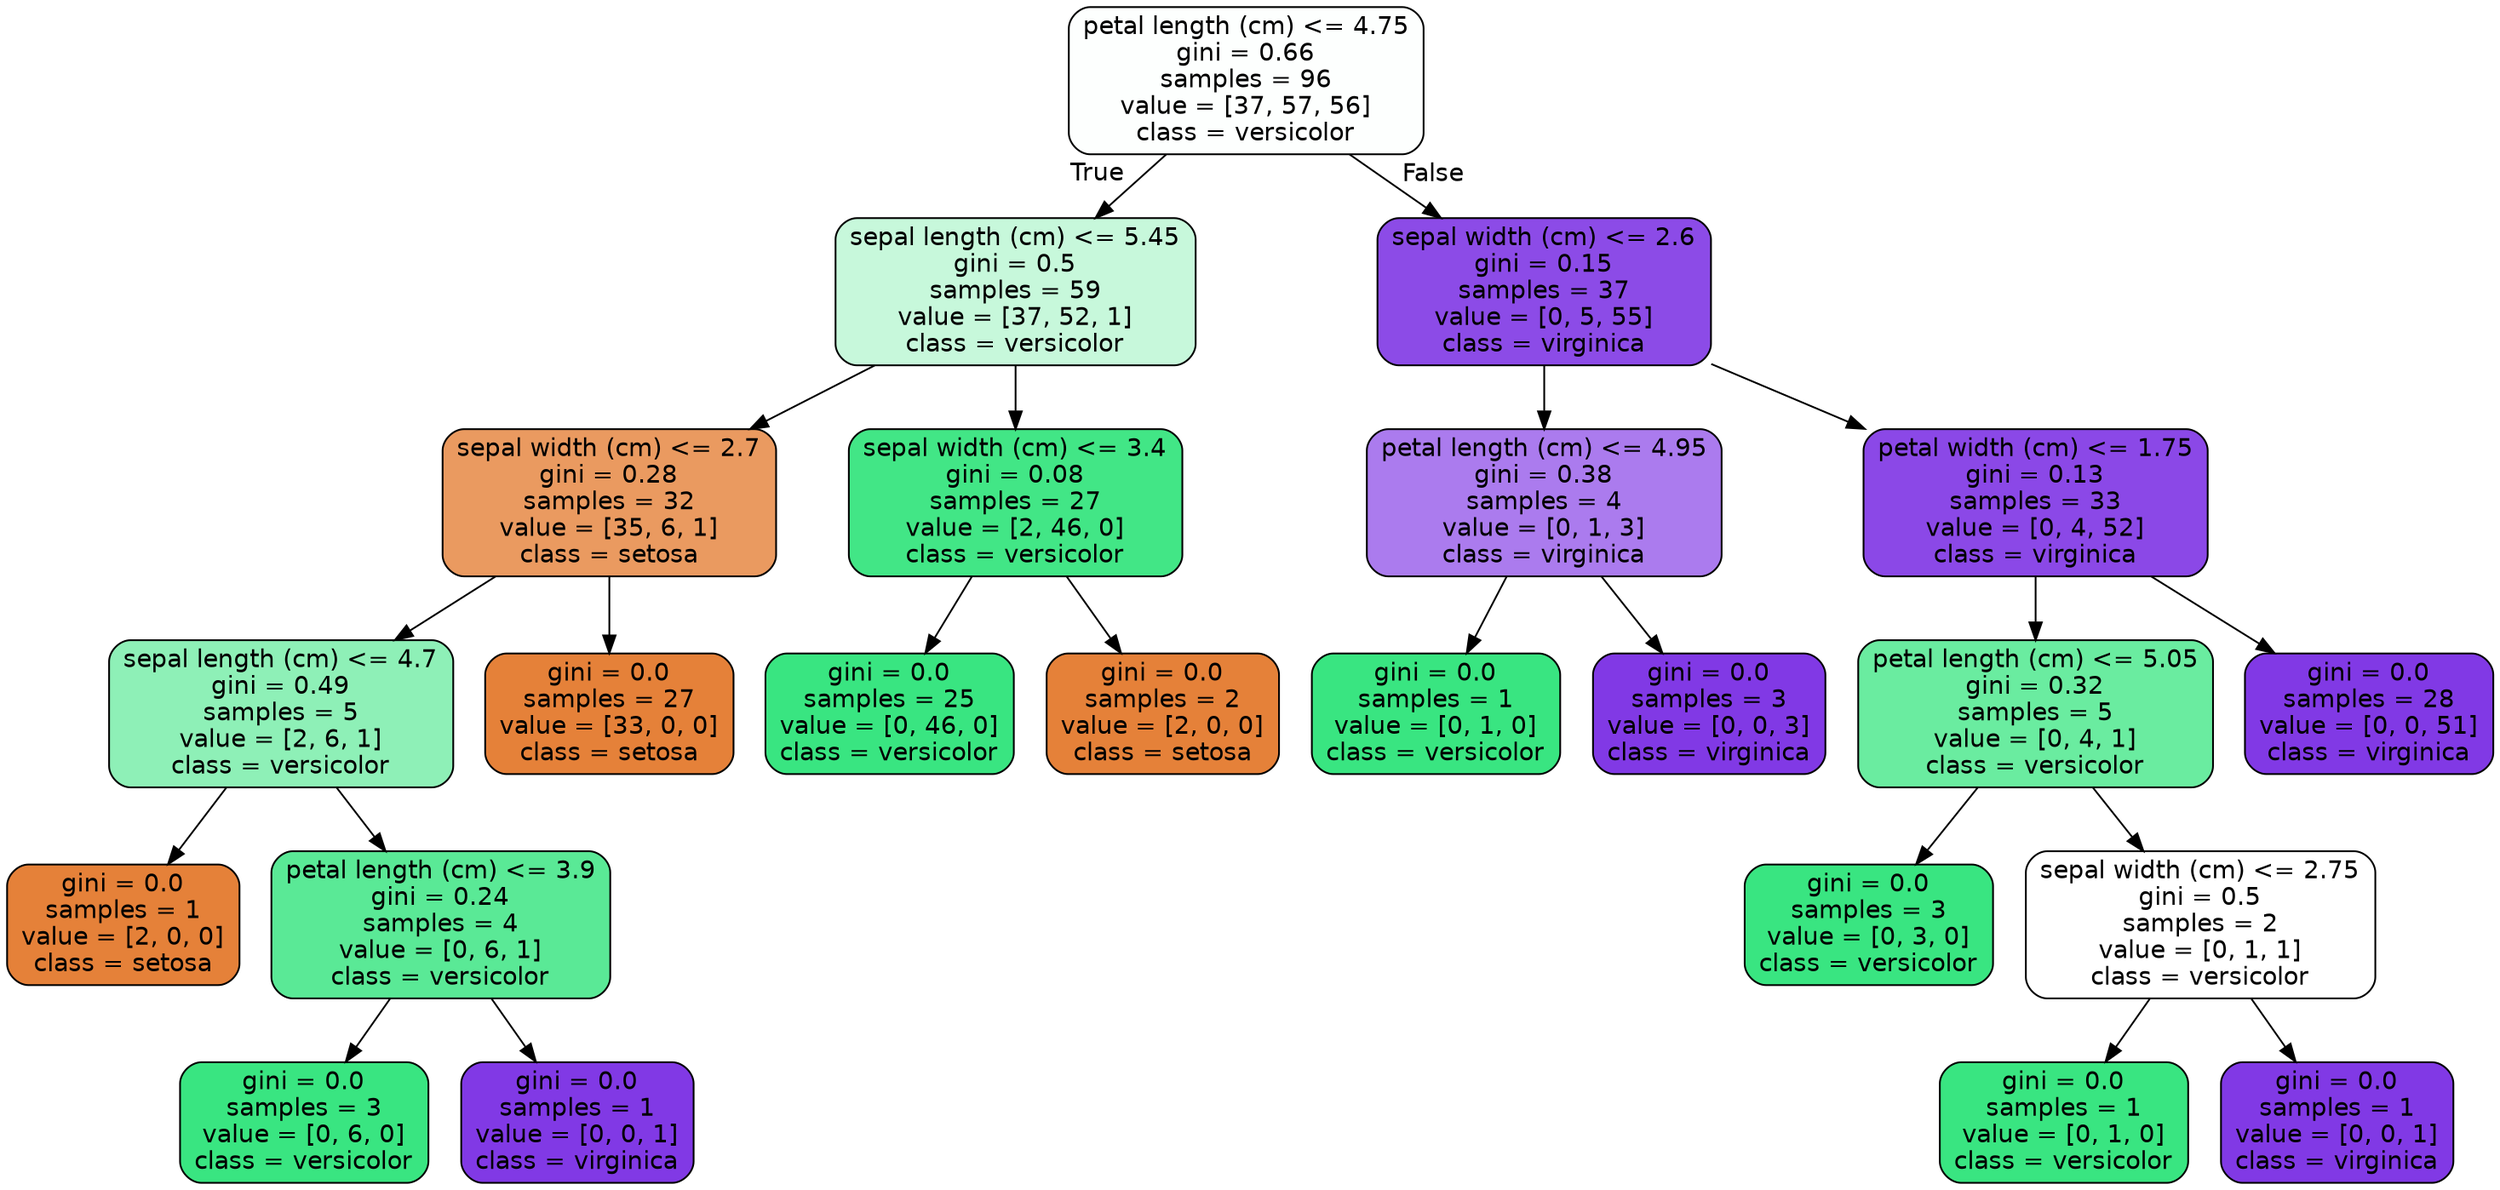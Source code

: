digraph Tree {
node [shape=box, style="filled, rounded", color="black", fontname=helvetica] ;
edge [fontname=helvetica] ;
0 [label="petal length (cm) <= 4.75\ngini = 0.66\nsamples = 96\nvalue = [37, 57, 56]\nclass = versicolor", fillcolor="#fdfffe"] ;
1 [label="sepal length (cm) <= 5.45\ngini = 0.5\nsamples = 59\nvalue = [37, 52, 1]\nclass = versicolor", fillcolor="#c7f8db"] ;
0 -> 1 [labeldistance=2.5, labelangle=45, headlabel="True"] ;
2 [label="sepal width (cm) <= 2.7\ngini = 0.28\nsamples = 32\nvalue = [35, 6, 1]\nclass = setosa", fillcolor="#ea9a60"] ;
1 -> 2 ;
3 [label="sepal length (cm) <= 4.7\ngini = 0.49\nsamples = 5\nvalue = [2, 6, 1]\nclass = versicolor", fillcolor="#8ef0b7"] ;
2 -> 3 ;
4 [label="gini = 0.0\nsamples = 1\nvalue = [2, 0, 0]\nclass = setosa", fillcolor="#e58139"] ;
3 -> 4 ;
5 [label="petal length (cm) <= 3.9\ngini = 0.24\nsamples = 4\nvalue = [0, 6, 1]\nclass = versicolor", fillcolor="#5ae996"] ;
3 -> 5 ;
6 [label="gini = 0.0\nsamples = 3\nvalue = [0, 6, 0]\nclass = versicolor", fillcolor="#39e581"] ;
5 -> 6 ;
7 [label="gini = 0.0\nsamples = 1\nvalue = [0, 0, 1]\nclass = virginica", fillcolor="#8139e5"] ;
5 -> 7 ;
8 [label="gini = 0.0\nsamples = 27\nvalue = [33, 0, 0]\nclass = setosa", fillcolor="#e58139"] ;
2 -> 8 ;
9 [label="sepal width (cm) <= 3.4\ngini = 0.08\nsamples = 27\nvalue = [2, 46, 0]\nclass = versicolor", fillcolor="#42e686"] ;
1 -> 9 ;
10 [label="gini = 0.0\nsamples = 25\nvalue = [0, 46, 0]\nclass = versicolor", fillcolor="#39e581"] ;
9 -> 10 ;
11 [label="gini = 0.0\nsamples = 2\nvalue = [2, 0, 0]\nclass = setosa", fillcolor="#e58139"] ;
9 -> 11 ;
12 [label="sepal width (cm) <= 2.6\ngini = 0.15\nsamples = 37\nvalue = [0, 5, 55]\nclass = virginica", fillcolor="#8c4be7"] ;
0 -> 12 [labeldistance=2.5, labelangle=-45, headlabel="False"] ;
13 [label="petal length (cm) <= 4.95\ngini = 0.38\nsamples = 4\nvalue = [0, 1, 3]\nclass = virginica", fillcolor="#ab7bee"] ;
12 -> 13 ;
14 [label="gini = 0.0\nsamples = 1\nvalue = [0, 1, 0]\nclass = versicolor", fillcolor="#39e581"] ;
13 -> 14 ;
15 [label="gini = 0.0\nsamples = 3\nvalue = [0, 0, 3]\nclass = virginica", fillcolor="#8139e5"] ;
13 -> 15 ;
16 [label="petal width (cm) <= 1.75\ngini = 0.13\nsamples = 33\nvalue = [0, 4, 52]\nclass = virginica", fillcolor="#8b48e7"] ;
12 -> 16 ;
17 [label="petal length (cm) <= 5.05\ngini = 0.32\nsamples = 5\nvalue = [0, 4, 1]\nclass = versicolor", fillcolor="#6aeca0"] ;
16 -> 17 ;
18 [label="gini = 0.0\nsamples = 3\nvalue = [0, 3, 0]\nclass = versicolor", fillcolor="#39e581"] ;
17 -> 18 ;
19 [label="sepal width (cm) <= 2.75\ngini = 0.5\nsamples = 2\nvalue = [0, 1, 1]\nclass = versicolor", fillcolor="#ffffff"] ;
17 -> 19 ;
20 [label="gini = 0.0\nsamples = 1\nvalue = [0, 1, 0]\nclass = versicolor", fillcolor="#39e581"] ;
19 -> 20 ;
21 [label="gini = 0.0\nsamples = 1\nvalue = [0, 0, 1]\nclass = virginica", fillcolor="#8139e5"] ;
19 -> 21 ;
22 [label="gini = 0.0\nsamples = 28\nvalue = [0, 0, 51]\nclass = virginica", fillcolor="#8139e5"] ;
16 -> 22 ;
}